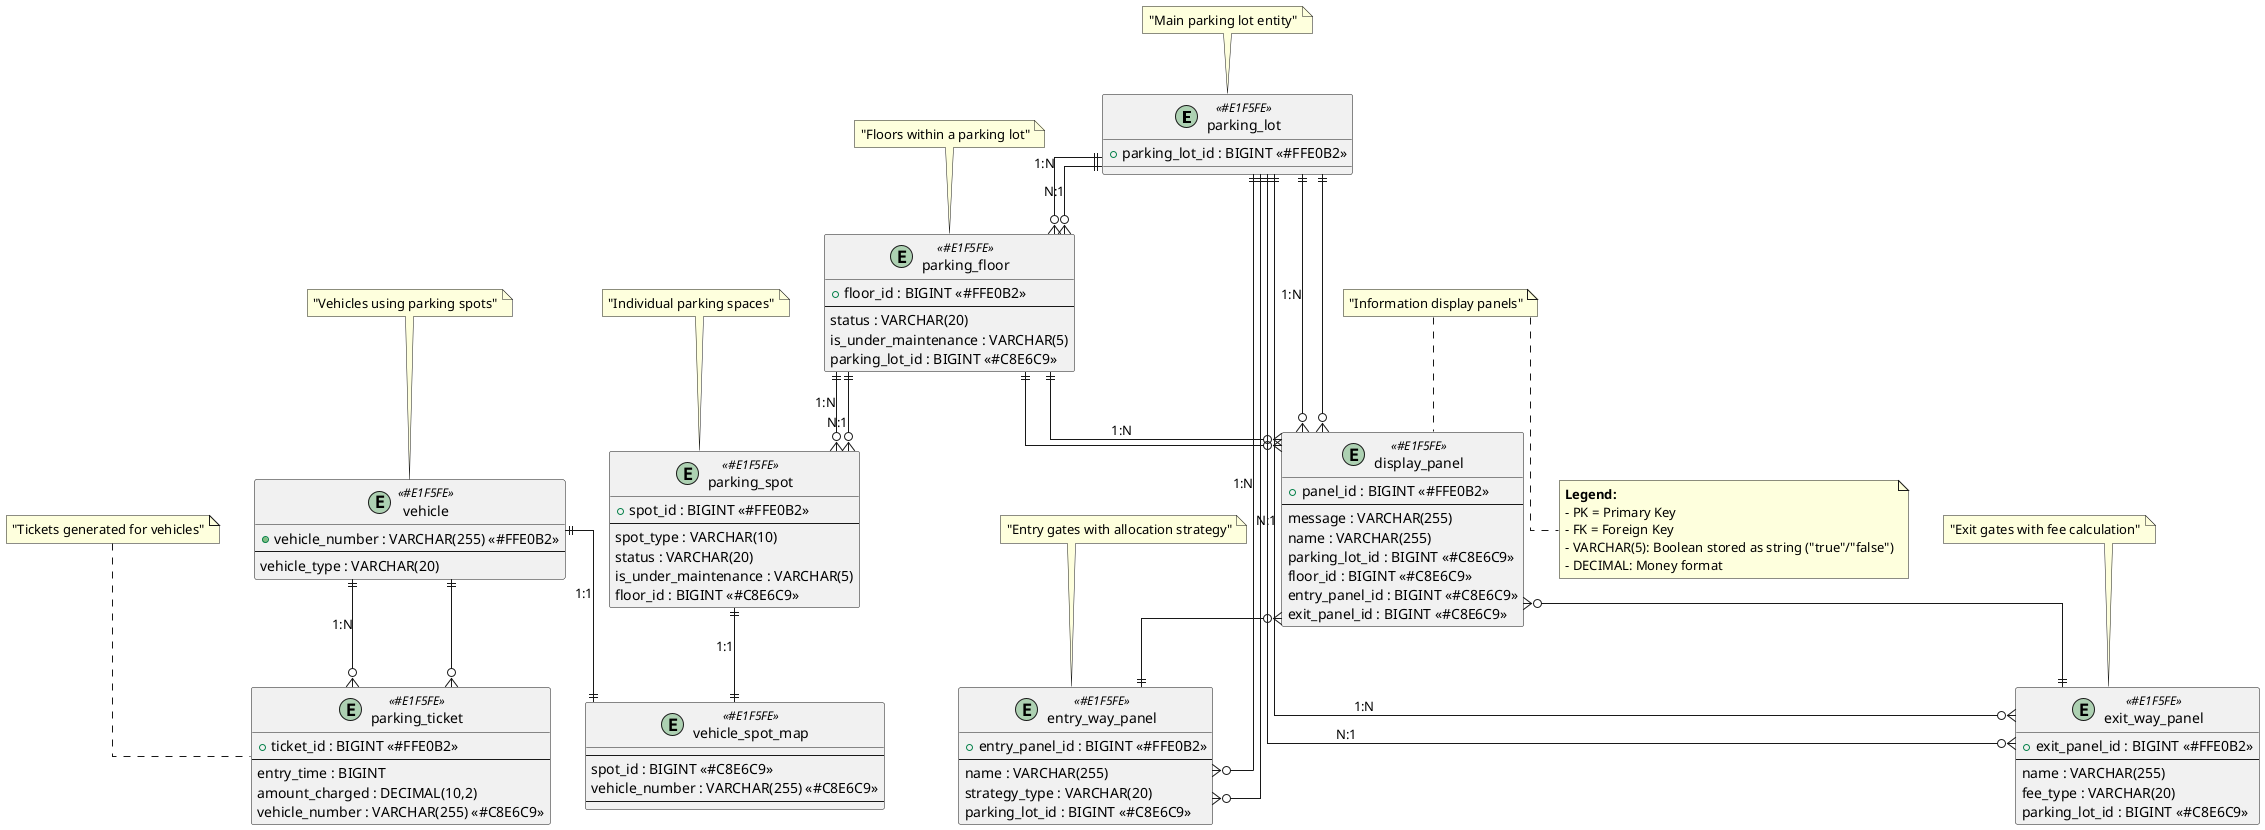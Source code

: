 @startuml ParkingLot Database Schema

!define TABLE_COLOR #E1F5FE
!define PK_COLOR #FFE0B2
!define FK_COLOR #C8E6C9

skinparam linetype ortho

' Tables
entity "parking_lot" as parking_lot <<TABLE_COLOR>> {
    + parking_lot_id : BIGINT <<PK_COLOR>>
}

entity "parking_floor" as parking_floor <<TABLE_COLOR>> {
    + floor_id : BIGINT <<PK_COLOR>>
    --
    status : VARCHAR(20)
    is_under_maintenance : VARCHAR(5)
    parking_lot_id : BIGINT <<FK_COLOR>>
}

entity "parking_spot" as parking_spot <<TABLE_COLOR>> {
    + spot_id : BIGINT <<PK_COLOR>>
    --
    spot_type : VARCHAR(10)
    status : VARCHAR(20)
    is_under_maintenance : VARCHAR(5)
    floor_id : BIGINT <<FK_COLOR>>
}

entity "vehicle" as vehicle <<TABLE_COLOR>> {
    + vehicle_number : VARCHAR(255) <<PK_COLOR>>
    --
    vehicle_type : VARCHAR(20)
}

entity "parking_ticket" as parking_ticket <<TABLE_COLOR>> {
    + ticket_id : BIGINT <<PK_COLOR>>
    --
    entry_time : BIGINT
    amount_charged : DECIMAL(10,2)
    vehicle_number : VARCHAR(255) <<FK_COLOR>>
}

entity "entry_way_panel" as entry_panel <<TABLE_COLOR>> {
    + entry_panel_id : BIGINT <<PK_COLOR>>
    --
    name : VARCHAR(255)
    strategy_type : VARCHAR(20)
    parking_lot_id : BIGINT <<FK_COLOR>>
}

entity "exit_way_panel" as exit_panel <<TABLE_COLOR>> {
    + exit_panel_id : BIGINT <<PK_COLOR>>
    --
    name : VARCHAR(255)
    fee_type : VARCHAR(20)
    parking_lot_id : BIGINT <<FK_COLOR>>
}

entity "display_panel" as display_panel <<TABLE_COLOR>> {
    + panel_id : BIGINT <<PK_COLOR>>
    --
    message : VARCHAR(255)
    name : VARCHAR(255)
    parking_lot_id : BIGINT <<FK_COLOR>>
    floor_id : BIGINT <<FK_COLOR>>
    entry_panel_id : BIGINT <<FK_COLOR>>
    exit_panel_id : BIGINT <<FK_COLOR>>
}

entity "vehicle_spot_map" as vehicle_spot_map <<TABLE_COLOR>> {
    --
    spot_id : BIGINT <<FK_COLOR>>
    vehicle_number : VARCHAR(255) <<FK_COLOR>>
    --
    ' Join table for vehicle and spot 1:1
}

' Relationships
parking_lot ||--o{ parking_floor : "1:N"
parking_lot ||--o{ entry_panel : "1:N"
parking_lot ||--o{ exit_panel : "1:N"
parking_lot ||--o{ display_panel : "1:N"

parking_floor ||--o{ parking_spot : "1:N"
parking_floor }o--|| parking_lot : "N:1"
parking_floor ||--o{ display_panel : "1:N"

parking_spot }o--|| parking_floor : "N:1"
parking_spot ||--|| vehicle_spot_map : "1:1"

vehicle ||--|| vehicle_spot_map : "1:1"
vehicle ||--o{ parking_ticket : "1:N"

entry_panel }o--|| parking_lot : "N:1"
exit_panel }o--|| parking_lot : "N:1"

display_panel }o--|| parking_lot
display_panel }o--|| parking_floor
display_panel }o--|| entry_panel
display_panel }o--|| exit_panel

parking_ticket }o--|| vehicle

' Notes
note top of parking_lot : "Main parking lot entity"
note top of parking_floor : "Floors within a parking lot"
note top of parking_spot : "Individual parking spaces"
note top of vehicle : "Vehicles using parking spots"
note top of parking_ticket : "Tickets generated for vehicles"
note top of entry_panel : "Entry gates with allocation strategy"
note top of exit_panel : "Exit gates with fee calculation"
note top of display_panel : "Information display panels"

note bottom
**Legend:**
- PK = Primary Key
- FK = Foreign Key
- VARCHAR(5): Boolean stored as string ("true"/"false")
- DECIMAL: Money format
end note

@enduml
